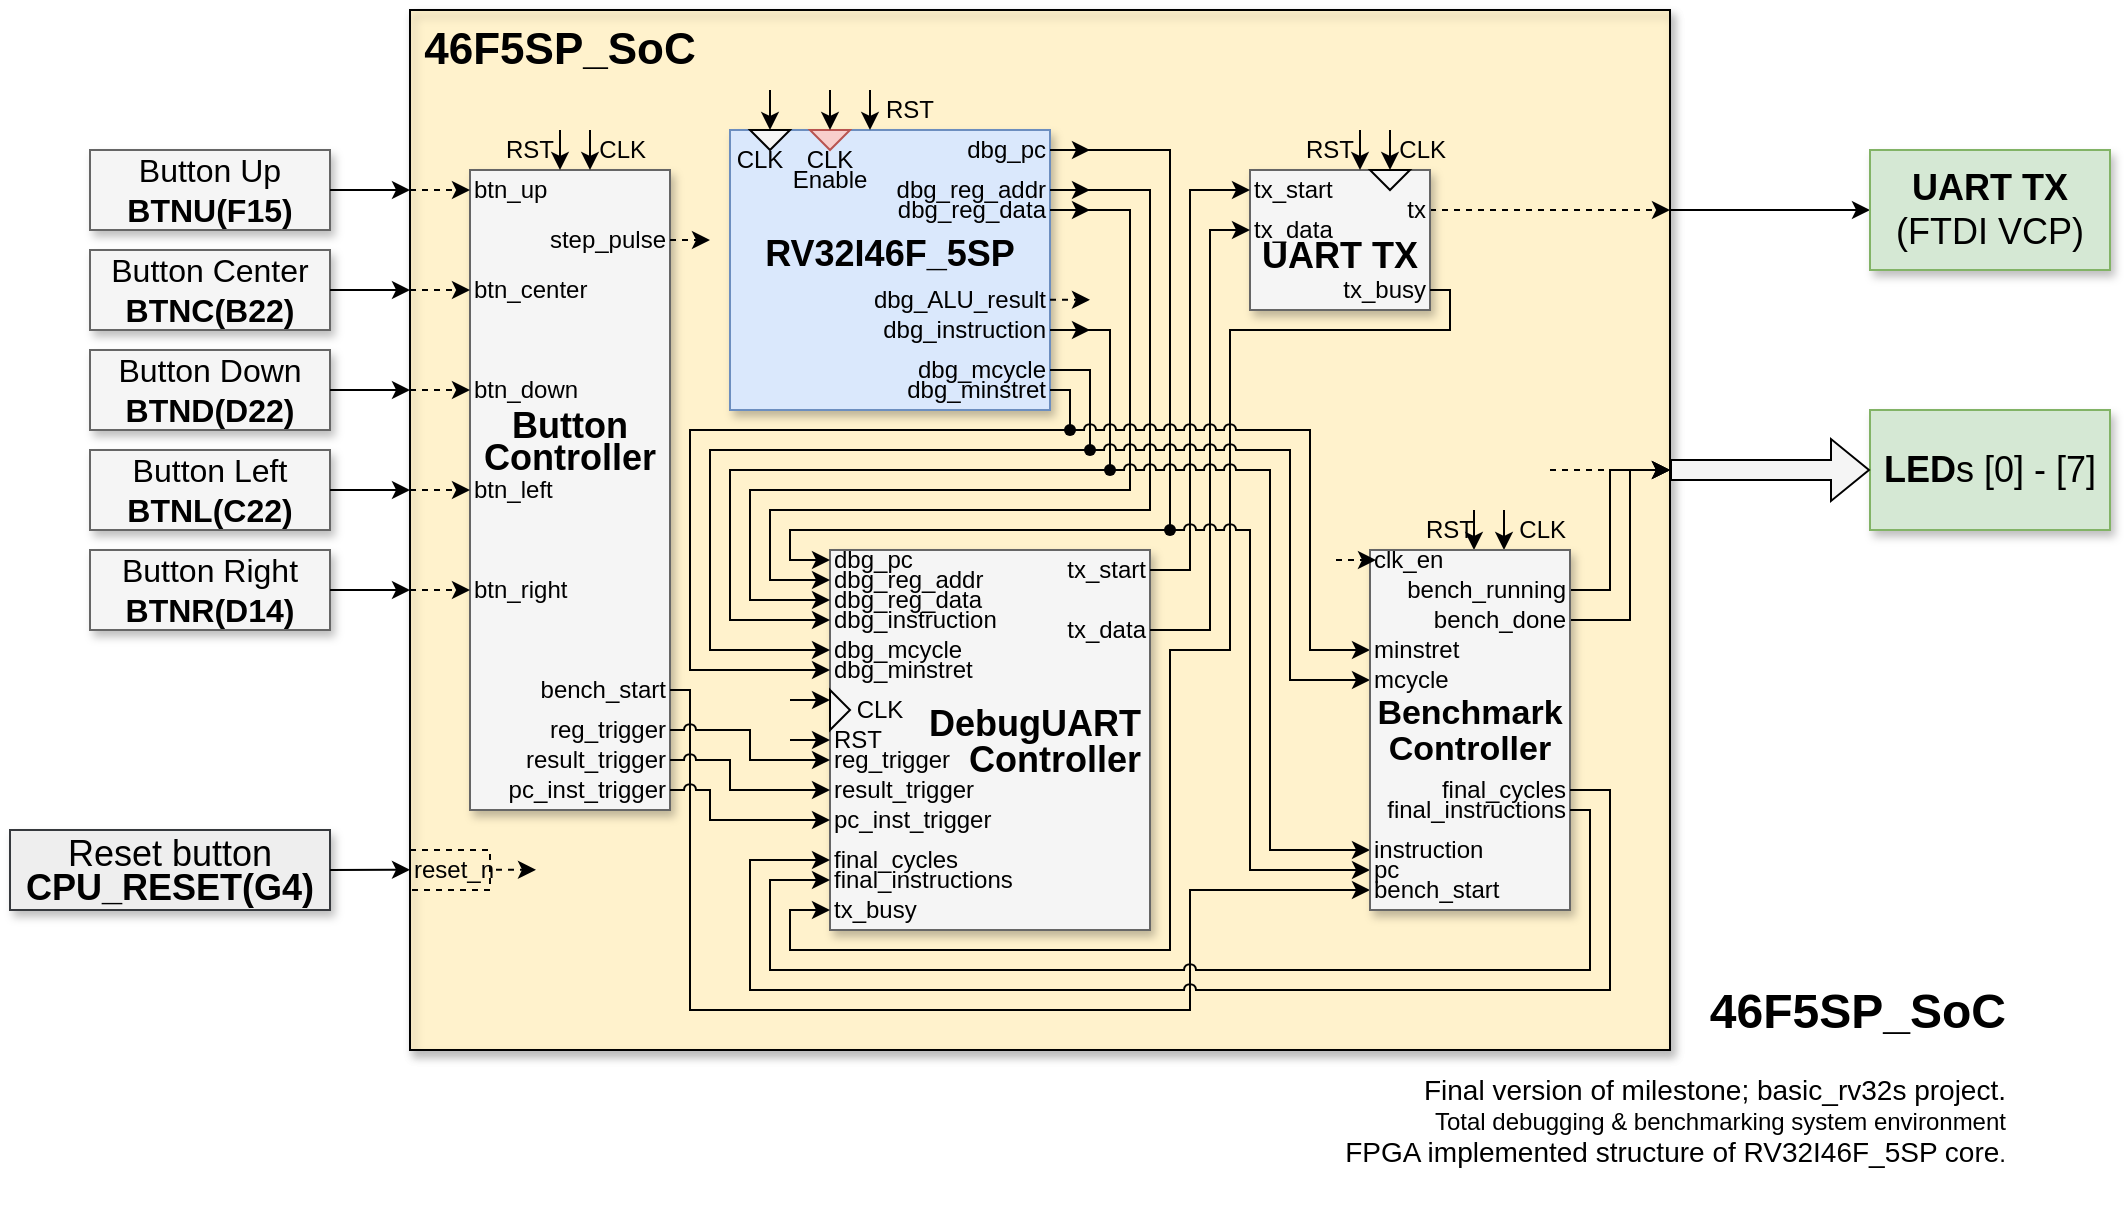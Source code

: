 <mxfile version="26.2.15">
  <diagram name="Page-1" id="90a13364-a465-7bf4-72fc-28e22215d7a0">
    <mxGraphModel dx="1188" dy="708" grid="1" gridSize="10" guides="1" tooltips="1" connect="1" arrows="1" fold="1" page="1" pageScale="1.5" pageWidth="1169" pageHeight="826" background="none" math="0" shadow="0">
      <root>
        <mxCell id="0" style=";html=1;" />
        <mxCell id="1" style=";html=1;" parent="0" />
        <mxCell id="DUjhv8gZkma0vR6sMJoY-136" value="" style="whiteSpace=wrap;html=1;shadow=1;fontSize=18;fillColor=#fff2cc;strokeColor=#d6b656;" parent="1" vertex="1">
          <mxGeometry x="550" y="360" width="630" height="520" as="geometry" />
        </mxCell>
        <mxCell id="3a17f1ce550125da-2" value="" style="whiteSpace=wrap;html=1;shadow=1;fontSize=18;fillColor=none;strokeColor=#000000;" parent="1" vertex="1">
          <mxGeometry x="550" y="360" width="630" height="520" as="geometry" />
        </mxCell>
        <mxCell id="DUjhv8gZkma0vR6sMJoY-85" value="&lt;div style=&quot;line-height: 90%;&quot;&gt;&lt;b&gt;&lt;font&gt;Button&lt;br&gt;&lt;/font&gt;&lt;/b&gt;&lt;div&gt;&lt;b&gt;&lt;font&gt;Controller&lt;/font&gt;&lt;/b&gt;&lt;/div&gt;&lt;div&gt;&lt;b&gt;&lt;font style=&quot;line-height: 80%;&quot;&gt;&lt;br&gt;&lt;/font&gt;&lt;/b&gt;&lt;/div&gt;&lt;div&gt;&lt;b&gt;&lt;font style=&quot;line-height: 80%;&quot;&gt;&lt;br&gt;&lt;/font&gt;&lt;/b&gt;&lt;/div&gt;&lt;div&gt;&lt;b&gt;&lt;font style=&quot;font-size: 16px; line-height: 80%;&quot;&gt;&lt;br&gt;&lt;/font&gt;&lt;/b&gt;&lt;/div&gt;&lt;/div&gt;" style="whiteSpace=wrap;html=1;shadow=1;fontSize=18;fillColor=#f5f5f5;strokeColor=#666666;" parent="1" vertex="1">
          <mxGeometry x="580" y="440" width="100" height="320" as="geometry" />
        </mxCell>
        <mxCell id="DUjhv8gZkma0vR6sMJoY-34" value="CLK" style="text;html=1;align=right;verticalAlign=middle;whiteSpace=wrap;rounded=0;" parent="1" vertex="1">
          <mxGeometry x="630" y="420" width="40" height="20" as="geometry" />
        </mxCell>
        <mxCell id="3a17f1ce550125da-14" style="edgeStyle=elbowEdgeStyle;rounded=0;html=1;startArrow=none;startFill=0;jettySize=auto;orthogonalLoop=1;fontSize=18;elbow=vertical;entryX=0;entryY=0.5;entryDx=0;entryDy=0;" parent="1" target="3a17f1ce550125da-5" edge="1">
          <mxGeometry relative="1" as="geometry">
            <mxPoint x="1180" y="460" as="sourcePoint" />
            <mxPoint x="990" y="470" as="targetPoint" />
            <Array as="points" />
          </mxGeometry>
        </mxCell>
        <mxCell id="3a17f1ce550125da-5" value="&lt;b&gt;UART TX&lt;/b&gt;&lt;div&gt;(FTDI VCP)&lt;/div&gt;" style="whiteSpace=wrap;html=1;shadow=1;fontSize=18;fillColor=#d5e8d4;strokeColor=#82b366;" parent="1" vertex="1">
          <mxGeometry x="1280" y="430" width="120" height="60" as="geometry" />
        </mxCell>
        <mxCell id="3a17f1ce550125da-6" value="&lt;b&gt;LED&lt;/b&gt;s [0] - [7]" style="whiteSpace=wrap;html=1;shadow=1;fontSize=18;fillColor=#d5e8d4;strokeColor=#82b366;" parent="1" vertex="1">
          <mxGeometry x="1280" y="560" width="120" height="60" as="geometry" />
        </mxCell>
        <mxCell id="3a17f1ce550125da-8" value="Button Up&lt;div&gt;&lt;b&gt;BTNU(F15)&lt;/b&gt;&lt;/div&gt;" style="whiteSpace=wrap;html=1;shadow=1;fontSize=16;fillColor=#f5f5f5;strokeColor=#666666;" parent="1" vertex="1">
          <mxGeometry x="390" y="430" width="120" height="40" as="geometry" />
        </mxCell>
        <mxCell id="3a17f1ce550125da-9" value="&lt;div style=&quot;line-height: 90%;&quot;&gt;Reset button&lt;div&gt;&lt;b&gt;CPU_RESET(G4)&lt;/b&gt;&lt;/div&gt;&lt;/div&gt;" style="whiteSpace=wrap;html=1;shadow=1;fontSize=18;fillColor=#eeeeee;strokeColor=#36393d;" parent="1" vertex="1">
          <mxGeometry x="350" y="770" width="160" height="40" as="geometry" />
        </mxCell>
        <mxCell id="DUjhv8gZkma0vR6sMJoY-1" value="Button Center&lt;div&gt;&lt;b&gt;BTNC(B22)&lt;/b&gt;&lt;/div&gt;" style="whiteSpace=wrap;html=1;shadow=1;fontSize=16;fillColor=#f5f5f5;strokeColor=#666666;" parent="1" vertex="1">
          <mxGeometry x="390" y="480" width="120" height="40" as="geometry" />
        </mxCell>
        <mxCell id="DUjhv8gZkma0vR6sMJoY-2" value="Button Down&lt;div&gt;&lt;b&gt;BTND(D22)&lt;/b&gt;&lt;/div&gt;" style="whiteSpace=wrap;html=1;shadow=1;fontSize=16;fillColor=#f5f5f5;strokeColor=#666666;" parent="1" vertex="1">
          <mxGeometry x="390" y="530" width="120" height="40" as="geometry" />
        </mxCell>
        <mxCell id="DUjhv8gZkma0vR6sMJoY-3" value="Button Left&lt;div&gt;&lt;b&gt;BTNL(C22)&lt;/b&gt;&lt;/div&gt;" style="whiteSpace=wrap;html=1;shadow=1;fontSize=16;fillColor=#f5f5f5;strokeColor=#666666;" parent="1" vertex="1">
          <mxGeometry x="390" y="580" width="120" height="40" as="geometry" />
        </mxCell>
        <mxCell id="DUjhv8gZkma0vR6sMJoY-4" value="" style="endArrow=classic;html=1;rounded=0;exitX=1;exitY=0.5;exitDx=0;exitDy=0;" parent="1" source="3a17f1ce550125da-8" edge="1">
          <mxGeometry width="50" height="50" relative="1" as="geometry">
            <mxPoint x="560" y="500" as="sourcePoint" />
            <mxPoint x="550" y="450" as="targetPoint" />
            <Array as="points">
              <mxPoint x="530" y="450" />
            </Array>
          </mxGeometry>
        </mxCell>
        <mxCell id="DUjhv8gZkma0vR6sMJoY-6" value="" style="endArrow=classic;html=1;rounded=0;exitX=1;exitY=0.5;exitDx=0;exitDy=0;entryX=0;entryY=0.25;entryDx=0;entryDy=0;" parent="1" source="DUjhv8gZkma0vR6sMJoY-1" edge="1">
          <mxGeometry width="50" height="50" relative="1" as="geometry">
            <mxPoint x="510" y="510" as="sourcePoint" />
            <mxPoint x="550" y="500" as="targetPoint" />
          </mxGeometry>
        </mxCell>
        <mxCell id="DUjhv8gZkma0vR6sMJoY-7" value="" style="endArrow=classic;html=1;rounded=0;exitX=1;exitY=0.5;exitDx=0;exitDy=0;entryX=0;entryY=0.429;entryDx=0;entryDy=0;entryPerimeter=0;edgeStyle=orthogonalEdgeStyle;" parent="1" source="DUjhv8gZkma0vR6sMJoY-2" edge="1">
          <mxGeometry width="50" height="50" relative="1" as="geometry">
            <mxPoint x="510" y="569.8" as="sourcePoint" />
            <mxPoint x="550" y="550" as="targetPoint" />
          </mxGeometry>
        </mxCell>
        <mxCell id="DUjhv8gZkma0vR6sMJoY-8" value="" style="endArrow=classic;html=1;rounded=0;exitX=1;exitY=0.5;exitDx=0;exitDy=0;entryX=0;entryY=0.607;entryDx=0;entryDy=0;entryPerimeter=0;" parent="1" source="DUjhv8gZkma0vR6sMJoY-3" edge="1">
          <mxGeometry width="50" height="50" relative="1" as="geometry">
            <mxPoint x="510" y="630" as="sourcePoint" />
            <mxPoint x="550" y="600" as="targetPoint" />
          </mxGeometry>
        </mxCell>
        <mxCell id="DUjhv8gZkma0vR6sMJoY-9" value="" style="endArrow=classic;html=1;rounded=0;exitX=1;exitY=0.5;exitDx=0;exitDy=0;entryX=0;entryY=0.946;entryDx=0;entryDy=0;entryPerimeter=0;" parent="1" source="3a17f1ce550125da-9" edge="1">
          <mxGeometry width="50" height="50" relative="1" as="geometry">
            <mxPoint x="510" y="785" as="sourcePoint" />
            <mxPoint x="550" y="789.88" as="targetPoint" />
          </mxGeometry>
        </mxCell>
        <mxCell id="DUjhv8gZkma0vR6sMJoY-10" value="Button Right&lt;div&gt;&lt;b&gt;BTNR(D14)&lt;/b&gt;&lt;/div&gt;" style="whiteSpace=wrap;html=1;shadow=1;fontSize=16;fillColor=#f5f5f5;strokeColor=#666666;" parent="1" vertex="1">
          <mxGeometry x="390" y="630" width="120" height="40" as="geometry" />
        </mxCell>
        <mxCell id="DUjhv8gZkma0vR6sMJoY-11" style="edgeStyle=orthogonalEdgeStyle;rounded=0;orthogonalLoop=1;jettySize=auto;html=1;entryX=0;entryY=0.782;entryDx=0;entryDy=0;entryPerimeter=0;exitX=1;exitY=0.5;exitDx=0;exitDy=0;" parent="1" source="DUjhv8gZkma0vR6sMJoY-10" edge="1">
          <mxGeometry relative="1" as="geometry">
            <mxPoint x="550" y="650" as="targetPoint" />
          </mxGeometry>
        </mxCell>
        <mxCell id="DUjhv8gZkma0vR6sMJoY-12" value="&lt;b&gt;&lt;font style=&quot;font-size: 22px;&quot;&gt;46F5SP_SoC&lt;/font&gt;&lt;/b&gt;" style="text;html=1;align=center;verticalAlign=top;whiteSpace=wrap;rounded=0;labelPosition=center;verticalLabelPosition=middle;fontSize=18;" parent="1" vertex="1">
          <mxGeometry x="550" y="360" width="150" height="40" as="geometry" />
        </mxCell>
        <mxCell id="DUjhv8gZkma0vR6sMJoY-16" value="" style="endArrow=classic;html=1;rounded=0;edgeStyle=orthogonalEdgeStyle;dashed=1;" parent="1" edge="1">
          <mxGeometry width="50" height="50" relative="1" as="geometry">
            <mxPoint x="550" y="450" as="sourcePoint" />
            <mxPoint x="580" y="450" as="targetPoint" />
            <Array as="points">
              <mxPoint x="560" y="450" />
            </Array>
          </mxGeometry>
        </mxCell>
        <mxCell id="DUjhv8gZkma0vR6sMJoY-22" value="" style="endArrow=classic;html=1;rounded=0;edgeStyle=orthogonalEdgeStyle;entryX=0.083;entryY=0.214;entryDx=0;entryDy=0;entryPerimeter=0;dashed=1;" parent="1" edge="1">
          <mxGeometry width="50" height="50" relative="1" as="geometry">
            <mxPoint x="550" y="500" as="sourcePoint" />
            <mxPoint x="580" y="500" as="targetPoint" />
            <Array as="points">
              <mxPoint x="560" y="500" />
            </Array>
          </mxGeometry>
        </mxCell>
        <mxCell id="DUjhv8gZkma0vR6sMJoY-23" value="" style="endArrow=classic;html=1;rounded=0;edgeStyle=orthogonalEdgeStyle;entryX=0.083;entryY=0.214;entryDx=0;entryDy=0;entryPerimeter=0;dashed=1;" parent="1" edge="1">
          <mxGeometry width="50" height="50" relative="1" as="geometry">
            <mxPoint x="550" y="550" as="sourcePoint" />
            <mxPoint x="580" y="550" as="targetPoint" />
            <Array as="points">
              <mxPoint x="560" y="550" />
            </Array>
          </mxGeometry>
        </mxCell>
        <mxCell id="DUjhv8gZkma0vR6sMJoY-24" value="" style="endArrow=classic;html=1;rounded=0;edgeStyle=orthogonalEdgeStyle;entryX=0.083;entryY=0.214;entryDx=0;entryDy=0;entryPerimeter=0;dashed=1;" parent="1" edge="1">
          <mxGeometry width="50" height="50" relative="1" as="geometry">
            <mxPoint x="550" y="600" as="sourcePoint" />
            <mxPoint x="580" y="600" as="targetPoint" />
            <Array as="points">
              <mxPoint x="560" y="600" />
            </Array>
          </mxGeometry>
        </mxCell>
        <mxCell id="DUjhv8gZkma0vR6sMJoY-25" value="" style="endArrow=classic;html=1;rounded=0;edgeStyle=orthogonalEdgeStyle;entryX=0.083;entryY=0.214;entryDx=0;entryDy=0;entryPerimeter=0;dashed=1;" parent="1" edge="1">
          <mxGeometry width="50" height="50" relative="1" as="geometry">
            <mxPoint x="550" y="650" as="sourcePoint" />
            <mxPoint x="580" y="650" as="targetPoint" />
            <Array as="points">
              <mxPoint x="560" y="650" />
            </Array>
          </mxGeometry>
        </mxCell>
        <mxCell id="DUjhv8gZkma0vR6sMJoY-31" value="" style="group" parent="1" vertex="1" connectable="0">
          <mxGeometry x="690" y="420" width="180" height="140" as="geometry" />
        </mxCell>
        <mxCell id="DUjhv8gZkma0vR6sMJoY-13" value="&lt;div style=&quot;line-height: 100%;&quot;&gt;&lt;b&gt;RV32I46F_5SP&lt;/b&gt;&lt;div&gt;&lt;/div&gt;&lt;/div&gt;&lt;div style=&quot;line-height: 100%;&quot;&gt;&lt;b&gt;&lt;br&gt;&lt;/b&gt;&lt;/div&gt;" style="whiteSpace=wrap;html=1;shadow=1;fontSize=18;fillColor=#dae8fc;strokeColor=#6c8ebf;" parent="DUjhv8gZkma0vR6sMJoY-31" vertex="1">
          <mxGeometry x="20" width="160" height="140" as="geometry" />
        </mxCell>
        <mxCell id="DUjhv8gZkma0vR6sMJoY-26" value="" style="triangle;whiteSpace=wrap;html=1;fillColor=#F5F5F5;fontColor=#333333;strokeColor=#000000;rotation=90;" parent="DUjhv8gZkma0vR6sMJoY-31" vertex="1">
          <mxGeometry x="35" y="-5" width="10" height="20" as="geometry" />
        </mxCell>
        <mxCell id="DUjhv8gZkma0vR6sMJoY-27" value="" style="triangle;whiteSpace=wrap;html=1;fillColor=#f8cecc;strokeColor=#b85450;rotation=90;" parent="DUjhv8gZkma0vR6sMJoY-31" vertex="1">
          <mxGeometry x="65" y="-5" width="10" height="20" as="geometry" />
        </mxCell>
        <mxCell id="DUjhv8gZkma0vR6sMJoY-28" value="CLK" style="text;html=1;align=center;verticalAlign=middle;whiteSpace=wrap;rounded=0;" parent="DUjhv8gZkma0vR6sMJoY-31" vertex="1">
          <mxGeometry x="15" y="5" width="40" height="20" as="geometry" />
        </mxCell>
        <mxCell id="DUjhv8gZkma0vR6sMJoY-29" value="&lt;div style=&quot;line-height: 80%;&quot;&gt;CLK&lt;br&gt;Enable&lt;/div&gt;" style="text;html=1;align=center;verticalAlign=middle;whiteSpace=wrap;rounded=0;" parent="DUjhv8gZkma0vR6sMJoY-31" vertex="1">
          <mxGeometry x="50" y="10" width="40" height="20" as="geometry" />
        </mxCell>
        <mxCell id="DUjhv8gZkma0vR6sMJoY-126" style="edgeStyle=orthogonalEdgeStyle;rounded=0;orthogonalLoop=1;jettySize=auto;html=1;" parent="DUjhv8gZkma0vR6sMJoY-31" source="DUjhv8gZkma0vR6sMJoY-36" edge="1">
          <mxGeometry relative="1" as="geometry">
            <mxPoint x="200" y="10" as="targetPoint" />
          </mxGeometry>
        </mxCell>
        <mxCell id="DUjhv8gZkma0vR6sMJoY-36" value="dbg_pc" style="text;html=1;align=right;verticalAlign=middle;whiteSpace=wrap;rounded=0;" parent="DUjhv8gZkma0vR6sMJoY-31" vertex="1">
          <mxGeometry x="120" y="5" width="60" height="10" as="geometry" />
        </mxCell>
        <mxCell id="DUjhv8gZkma0vR6sMJoY-127" style="edgeStyle=orthogonalEdgeStyle;rounded=0;orthogonalLoop=1;jettySize=auto;html=1;" parent="DUjhv8gZkma0vR6sMJoY-31" source="DUjhv8gZkma0vR6sMJoY-38" edge="1">
          <mxGeometry relative="1" as="geometry">
            <mxPoint x="200" y="30" as="targetPoint" />
          </mxGeometry>
        </mxCell>
        <mxCell id="DUjhv8gZkma0vR6sMJoY-38" value="dbg_reg_addr" style="text;html=1;align=right;verticalAlign=middle;whiteSpace=wrap;rounded=0;" parent="DUjhv8gZkma0vR6sMJoY-31" vertex="1">
          <mxGeometry x="90" y="25" width="90" height="10" as="geometry" />
        </mxCell>
        <mxCell id="DUjhv8gZkma0vR6sMJoY-128" style="edgeStyle=orthogonalEdgeStyle;rounded=0;orthogonalLoop=1;jettySize=auto;html=1;" parent="DUjhv8gZkma0vR6sMJoY-31" source="DUjhv8gZkma0vR6sMJoY-39" edge="1">
          <mxGeometry relative="1" as="geometry">
            <mxPoint x="200" y="40" as="targetPoint" />
          </mxGeometry>
        </mxCell>
        <mxCell id="DUjhv8gZkma0vR6sMJoY-39" value="dbg_reg_data" style="text;html=1;align=right;verticalAlign=middle;whiteSpace=wrap;rounded=0;" parent="DUjhv8gZkma0vR6sMJoY-31" vertex="1">
          <mxGeometry x="90" y="35" width="90" height="10" as="geometry" />
        </mxCell>
        <mxCell id="DUjhv8gZkma0vR6sMJoY-41" value="dbg_mcycle" style="text;html=1;align=right;verticalAlign=middle;whiteSpace=wrap;rounded=0;" parent="DUjhv8gZkma0vR6sMJoY-31" vertex="1">
          <mxGeometry x="90" y="115" width="90" height="10" as="geometry" />
        </mxCell>
        <mxCell id="DUjhv8gZkma0vR6sMJoY-42" value="dbg_minstret" style="text;html=1;align=right;verticalAlign=middle;whiteSpace=wrap;rounded=0;" parent="DUjhv8gZkma0vR6sMJoY-31" vertex="1">
          <mxGeometry x="90" y="120" width="90" height="20" as="geometry" />
        </mxCell>
        <mxCell id="DUjhv8gZkma0vR6sMJoY-129" style="edgeStyle=orthogonalEdgeStyle;rounded=0;orthogonalLoop=1;jettySize=auto;html=1;" parent="DUjhv8gZkma0vR6sMJoY-31" source="DUjhv8gZkma0vR6sMJoY-37" edge="1">
          <mxGeometry relative="1" as="geometry">
            <mxPoint x="200" y="100" as="targetPoint" />
          </mxGeometry>
        </mxCell>
        <mxCell id="DUjhv8gZkma0vR6sMJoY-37" value="dbg_instruction" style="text;html=1;align=right;verticalAlign=middle;whiteSpace=wrap;rounded=0;" parent="DUjhv8gZkma0vR6sMJoY-31" vertex="1">
          <mxGeometry x="80" y="95" width="100" height="10" as="geometry" />
        </mxCell>
        <mxCell id="DUjhv8gZkma0vR6sMJoY-40" value="dbg_ALU_result" style="text;html=1;align=right;verticalAlign=middle;whiteSpace=wrap;rounded=0;" parent="DUjhv8gZkma0vR6sMJoY-31" vertex="1">
          <mxGeometry x="80" y="75" width="100" height="20" as="geometry" />
        </mxCell>
        <mxCell id="DUjhv8gZkma0vR6sMJoY-33" value="" style="endArrow=classic;html=1;rounded=0;entryX=0;entryY=0.5;entryDx=0;entryDy=0;" parent="1" edge="1">
          <mxGeometry width="50" height="50" relative="1" as="geometry">
            <mxPoint x="640" y="420" as="sourcePoint" />
            <mxPoint x="640" y="440" as="targetPoint" />
          </mxGeometry>
        </mxCell>
        <mxCell id="DUjhv8gZkma0vR6sMJoY-44" value="" style="triangle;whiteSpace=wrap;html=1;fillColor=#F5F5F5;fontColor=#333333;strokeColor=#000000;rotation=90;" parent="1" vertex="1">
          <mxGeometry x="1050" y="670" width="10" height="20" as="geometry" />
        </mxCell>
        <mxCell id="DUjhv8gZkma0vR6sMJoY-45" value="RST" style="text;html=1;align=center;verticalAlign=middle;whiteSpace=wrap;rounded=0;" parent="1" vertex="1">
          <mxGeometry x="590" y="420" width="40" height="20" as="geometry" />
        </mxCell>
        <mxCell id="DUjhv8gZkma0vR6sMJoY-46" value="" style="endArrow=classic;html=1;rounded=0;entryX=0;entryY=0.5;entryDx=0;entryDy=0;" parent="1" edge="1">
          <mxGeometry width="50" height="50" relative="1" as="geometry">
            <mxPoint x="625" y="420" as="sourcePoint" />
            <mxPoint x="625" y="440" as="targetPoint" />
          </mxGeometry>
        </mxCell>
        <mxCell id="DUjhv8gZkma0vR6sMJoY-52" value="" style="endArrow=classic;html=1;rounded=0;entryX=0;entryY=0.5;entryDx=0;entryDy=0;" parent="1" edge="1">
          <mxGeometry width="50" height="50" relative="1" as="geometry">
            <mxPoint x="730" y="400" as="sourcePoint" />
            <mxPoint x="730" y="420" as="targetPoint" />
          </mxGeometry>
        </mxCell>
        <mxCell id="DUjhv8gZkma0vR6sMJoY-53" value="" style="endArrow=classic;html=1;rounded=0;entryX=0;entryY=0.5;entryDx=0;entryDy=0;" parent="1" edge="1">
          <mxGeometry width="50" height="50" relative="1" as="geometry">
            <mxPoint x="760" y="400" as="sourcePoint" />
            <mxPoint x="760" y="420" as="targetPoint" />
          </mxGeometry>
        </mxCell>
        <mxCell id="DUjhv8gZkma0vR6sMJoY-54" value="RST" style="text;html=1;align=center;verticalAlign=middle;whiteSpace=wrap;rounded=0;" parent="1" vertex="1">
          <mxGeometry x="780" y="400" width="40" height="20" as="geometry" />
        </mxCell>
        <mxCell id="DUjhv8gZkma0vR6sMJoY-55" value="" style="endArrow=classic;html=1;rounded=0;entryX=0;entryY=0.5;entryDx=0;entryDy=0;" parent="1" edge="1">
          <mxGeometry width="50" height="50" relative="1" as="geometry">
            <mxPoint x="780" y="400" as="sourcePoint" />
            <mxPoint x="780" y="420" as="targetPoint" />
          </mxGeometry>
        </mxCell>
        <mxCell id="DUjhv8gZkma0vR6sMJoY-56" value="" style="shape=flexArrow;endArrow=classic;html=1;rounded=0;entryX=0;entryY=0.5;entryDx=0;entryDy=0;fillColor=#f5f5f5;strokeColor=#000000;" parent="1" target="3a17f1ce550125da-6" edge="1">
          <mxGeometry width="50" height="50" relative="1" as="geometry">
            <mxPoint x="1180" y="590" as="sourcePoint" />
            <mxPoint x="1130" y="590" as="targetPoint" />
          </mxGeometry>
        </mxCell>
        <mxCell id="DUjhv8gZkma0vR6sMJoY-57" value="step_pulse" style="text;html=1;align=right;verticalAlign=middle;whiteSpace=wrap;rounded=0;" parent="1" vertex="1">
          <mxGeometry x="620" y="470" width="60" height="10" as="geometry" />
        </mxCell>
        <mxCell id="DUjhv8gZkma0vR6sMJoY-58" value="bench_start" style="text;html=1;align=right;verticalAlign=middle;whiteSpace=wrap;rounded=0;" parent="1" vertex="1">
          <mxGeometry x="620" y="690" width="60" height="20" as="geometry" />
        </mxCell>
        <mxCell id="DUjhv8gZkma0vR6sMJoY-59" value="pc_inst_trigger" style="text;html=1;align=right;verticalAlign=middle;whiteSpace=wrap;rounded=0;" parent="1" vertex="1">
          <mxGeometry x="600" y="740" width="80" height="20" as="geometry" />
        </mxCell>
        <mxCell id="DUjhv8gZkma0vR6sMJoY-60" value="reg_trigger" style="text;html=1;align=right;verticalAlign=middle;whiteSpace=wrap;rounded=0;" parent="1" vertex="1">
          <mxGeometry x="620" y="710" width="60" height="20" as="geometry" />
        </mxCell>
        <mxCell id="DUjhv8gZkma0vR6sMJoY-61" value="result_trigger" style="text;html=1;align=right;verticalAlign=middle;whiteSpace=wrap;rounded=0;" parent="1" vertex="1">
          <mxGeometry x="600" y="725" width="80" height="20" as="geometry" />
        </mxCell>
        <mxCell id="DUjhv8gZkma0vR6sMJoY-66" value="" style="endArrow=classic;html=1;rounded=0;exitX=1;exitY=0.5;exitDx=0;exitDy=0;dashed=1;" parent="1" source="DUjhv8gZkma0vR6sMJoY-64" edge="1">
          <mxGeometry width="50" height="50" relative="1" as="geometry">
            <mxPoint x="980" y="510" as="sourcePoint" />
            <mxPoint x="1180" y="460" as="targetPoint" />
          </mxGeometry>
        </mxCell>
        <mxCell id="DUjhv8gZkma0vR6sMJoY-68" value="btn_center" style="text;html=1;align=left;verticalAlign=middle;whiteSpace=wrap;rounded=0;" parent="1" vertex="1">
          <mxGeometry x="580" y="490" width="60" height="20" as="geometry" />
        </mxCell>
        <mxCell id="DUjhv8gZkma0vR6sMJoY-69" value="btn_up" style="text;html=1;align=left;verticalAlign=middle;whiteSpace=wrap;rounded=0;" parent="1" vertex="1">
          <mxGeometry x="580" y="440" width="60" height="20" as="geometry" />
        </mxCell>
        <mxCell id="DUjhv8gZkma0vR6sMJoY-70" value="btn_down" style="text;html=1;align=left;verticalAlign=middle;whiteSpace=wrap;rounded=0;" parent="1" vertex="1">
          <mxGeometry x="580" y="540" width="60" height="20" as="geometry" />
        </mxCell>
        <mxCell id="DUjhv8gZkma0vR6sMJoY-86" value="btn_left" style="text;html=1;align=left;verticalAlign=middle;whiteSpace=wrap;rounded=0;" parent="1" vertex="1">
          <mxGeometry x="580" y="590" width="60" height="20" as="geometry" />
        </mxCell>
        <mxCell id="DUjhv8gZkma0vR6sMJoY-87" value="btn_right" style="text;html=1;align=left;verticalAlign=middle;whiteSpace=wrap;rounded=0;" parent="1" vertex="1">
          <mxGeometry x="580" y="640" width="60" height="20" as="geometry" />
        </mxCell>
        <mxCell id="DUjhv8gZkma0vR6sMJoY-94" value="" style="group" parent="1" vertex="1" connectable="0">
          <mxGeometry x="970" y="420" width="100" height="90" as="geometry" />
        </mxCell>
        <mxCell id="DUjhv8gZkma0vR6sMJoY-43" value="&lt;div style=&quot;line-height: 80%;&quot;&gt;&lt;div&gt;&lt;b&gt;&lt;br&gt;&lt;/b&gt;&lt;/div&gt;&lt;b&gt;UART TX&lt;/b&gt;&lt;/div&gt;" style="whiteSpace=wrap;html=1;shadow=1;fontSize=18;fillColor=#f5f5f5;strokeColor=#666666;" parent="DUjhv8gZkma0vR6sMJoY-94" vertex="1">
          <mxGeometry y="20" width="90" height="70" as="geometry" />
        </mxCell>
        <mxCell id="DUjhv8gZkma0vR6sMJoY-47" value="CLK" style="text;html=1;align=right;verticalAlign=middle;whiteSpace=wrap;rounded=0;" parent="DUjhv8gZkma0vR6sMJoY-94" vertex="1">
          <mxGeometry x="60" width="40" height="20" as="geometry" />
        </mxCell>
        <mxCell id="DUjhv8gZkma0vR6sMJoY-48" value="" style="endArrow=classic;html=1;rounded=0;entryX=0;entryY=0.5;entryDx=0;entryDy=0;" parent="DUjhv8gZkma0vR6sMJoY-94" edge="1">
          <mxGeometry width="50" height="50" relative="1" as="geometry">
            <mxPoint x="70" as="sourcePoint" />
            <mxPoint x="70" y="20" as="targetPoint" />
          </mxGeometry>
        </mxCell>
        <mxCell id="DUjhv8gZkma0vR6sMJoY-49" value="" style="triangle;whiteSpace=wrap;html=1;fillColor=#F5F5F5;fontColor=#333333;strokeColor=#000000;rotation=90;" parent="DUjhv8gZkma0vR6sMJoY-94" vertex="1">
          <mxGeometry x="65" y="15" width="10" height="20" as="geometry" />
        </mxCell>
        <mxCell id="DUjhv8gZkma0vR6sMJoY-50" value="RST" style="text;html=1;align=center;verticalAlign=middle;whiteSpace=wrap;rounded=0;" parent="DUjhv8gZkma0vR6sMJoY-94" vertex="1">
          <mxGeometry x="20" width="40" height="20" as="geometry" />
        </mxCell>
        <mxCell id="DUjhv8gZkma0vR6sMJoY-51" value="" style="endArrow=classic;html=1;rounded=0;entryX=0;entryY=0.5;entryDx=0;entryDy=0;" parent="DUjhv8gZkma0vR6sMJoY-94" edge="1">
          <mxGeometry width="50" height="50" relative="1" as="geometry">
            <mxPoint x="55" as="sourcePoint" />
            <mxPoint x="55" y="20" as="targetPoint" />
          </mxGeometry>
        </mxCell>
        <mxCell id="DUjhv8gZkma0vR6sMJoY-62" value="tx_start" style="text;html=1;align=left;verticalAlign=middle;whiteSpace=wrap;rounded=0;" parent="DUjhv8gZkma0vR6sMJoY-94" vertex="1">
          <mxGeometry y="20" width="40" height="20" as="geometry" />
        </mxCell>
        <mxCell id="DUjhv8gZkma0vR6sMJoY-63" value="tx_data" style="text;html=1;align=left;verticalAlign=middle;whiteSpace=wrap;rounded=0;" parent="DUjhv8gZkma0vR6sMJoY-94" vertex="1">
          <mxGeometry y="40" width="40" height="20" as="geometry" />
        </mxCell>
        <mxCell id="DUjhv8gZkma0vR6sMJoY-64" value="tx" style="text;html=1;align=right;verticalAlign=middle;whiteSpace=wrap;rounded=0;" parent="DUjhv8gZkma0vR6sMJoY-94" vertex="1">
          <mxGeometry x="50" y="30" width="40" height="20" as="geometry" />
        </mxCell>
        <mxCell id="DUjhv8gZkma0vR6sMJoY-65" value="tx_busy" style="text;html=1;align=right;verticalAlign=middle;whiteSpace=wrap;rounded=0;" parent="DUjhv8gZkma0vR6sMJoY-94" vertex="1">
          <mxGeometry x="50" y="70" width="40" height="20" as="geometry" />
        </mxCell>
        <mxCell id="DUjhv8gZkma0vR6sMJoY-95" value="" style="group" parent="1" vertex="1" connectable="0">
          <mxGeometry x="760" y="630" width="170" height="190" as="geometry" />
        </mxCell>
        <mxCell id="DUjhv8gZkma0vR6sMJoY-88" value="&lt;div style=&quot;line-height: 100%;&quot;&gt;&lt;b style=&quot;text-align: right; background-color: transparent; color: light-dark(rgb(0, 0, 0), rgb(255, 255, 255));&quot;&gt;&amp;nbsp; &amp;nbsp; &amp;nbsp; &amp;nbsp; &amp;nbsp;DebugUART&lt;/b&gt;&lt;/div&gt;&lt;div style=&quot;line-height: 100%;&quot;&gt;&lt;div style=&quot;text-align: right;&quot;&gt;&lt;b&gt;Controller&lt;/b&gt;&lt;/div&gt;&lt;/div&gt;" style="whiteSpace=wrap;html=1;shadow=1;fontSize=18;fillColor=#f5f5f5;strokeColor=#666666;" parent="DUjhv8gZkma0vR6sMJoY-95" vertex="1">
          <mxGeometry width="160" height="190" as="geometry" />
        </mxCell>
        <mxCell id="DUjhv8gZkma0vR6sMJoY-103" value="dbg_pc" style="text;html=1;align=left;verticalAlign=middle;whiteSpace=wrap;rounded=0;" parent="DUjhv8gZkma0vR6sMJoY-95" vertex="1">
          <mxGeometry width="60" height="10" as="geometry" />
        </mxCell>
        <mxCell id="DUjhv8gZkma0vR6sMJoY-104" value="dbg_reg_data" style="text;html=1;align=left;verticalAlign=middle;whiteSpace=wrap;rounded=0;" parent="DUjhv8gZkma0vR6sMJoY-95" vertex="1">
          <mxGeometry y="20" width="90" height="10" as="geometry" />
        </mxCell>
        <mxCell id="DUjhv8gZkma0vR6sMJoY-105" value="dbg_instruction" style="text;html=1;align=left;verticalAlign=middle;whiteSpace=wrap;rounded=0;" parent="DUjhv8gZkma0vR6sMJoY-95" vertex="1">
          <mxGeometry y="30" width="90" height="10" as="geometry" />
        </mxCell>
        <mxCell id="DUjhv8gZkma0vR6sMJoY-108" value="dbg_reg_addr" style="text;html=1;align=left;verticalAlign=middle;whiteSpace=wrap;rounded=0;" parent="DUjhv8gZkma0vR6sMJoY-95" vertex="1">
          <mxGeometry y="10" width="100" height="10" as="geometry" />
        </mxCell>
        <mxCell id="DUjhv8gZkma0vR6sMJoY-106" value="dbg_mcycle" style="text;html=1;align=left;verticalAlign=middle;whiteSpace=wrap;rounded=0;" parent="DUjhv8gZkma0vR6sMJoY-95" vertex="1">
          <mxGeometry y="45" width="90" height="10" as="geometry" />
        </mxCell>
        <mxCell id="DUjhv8gZkma0vR6sMJoY-107" value="dbg_minstret" style="text;html=1;align=left;verticalAlign=middle;whiteSpace=wrap;rounded=0;" parent="DUjhv8gZkma0vR6sMJoY-95" vertex="1">
          <mxGeometry y="50" width="80" height="20" as="geometry" />
        </mxCell>
        <mxCell id="DUjhv8gZkma0vR6sMJoY-109" value="tx_start" style="text;html=1;align=right;verticalAlign=middle;whiteSpace=wrap;rounded=0;" parent="DUjhv8gZkma0vR6sMJoY-95" vertex="1">
          <mxGeometry x="120" width="40" height="20" as="geometry" />
        </mxCell>
        <mxCell id="DUjhv8gZkma0vR6sMJoY-110" value="tx_data" style="text;html=1;align=right;verticalAlign=middle;whiteSpace=wrap;rounded=0;" parent="DUjhv8gZkma0vR6sMJoY-95" vertex="1">
          <mxGeometry x="120" y="30" width="40" height="20" as="geometry" />
        </mxCell>
        <mxCell id="DUjhv8gZkma0vR6sMJoY-98" value="result_trigger" style="text;html=1;align=left;verticalAlign=middle;whiteSpace=wrap;rounded=0;" parent="DUjhv8gZkma0vR6sMJoY-95" vertex="1">
          <mxGeometry y="110" width="60" height="20" as="geometry" />
        </mxCell>
        <mxCell id="DUjhv8gZkma0vR6sMJoY-97" value="reg_trigger" style="text;html=1;align=left;verticalAlign=middle;whiteSpace=wrap;rounded=0;" parent="DUjhv8gZkma0vR6sMJoY-95" vertex="1">
          <mxGeometry y="100" width="60" height="10" as="geometry" />
        </mxCell>
        <mxCell id="DUjhv8gZkma0vR6sMJoY-96" value="pc_inst_trigger" style="text;html=1;align=left;verticalAlign=middle;whiteSpace=wrap;rounded=0;" parent="DUjhv8gZkma0vR6sMJoY-95" vertex="1">
          <mxGeometry y="130" width="80" height="10" as="geometry" />
        </mxCell>
        <mxCell id="DUjhv8gZkma0vR6sMJoY-91" value="" style="triangle;whiteSpace=wrap;html=1;fillColor=#F5F5F5;fontColor=#333333;strokeColor=#000000;rotation=0;" parent="DUjhv8gZkma0vR6sMJoY-95" vertex="1">
          <mxGeometry y="70" width="10" height="20" as="geometry" />
        </mxCell>
        <mxCell id="DUjhv8gZkma0vR6sMJoY-89" value="CLK" style="text;html=1;align=center;verticalAlign=middle;whiteSpace=wrap;rounded=0;" parent="DUjhv8gZkma0vR6sMJoY-95" vertex="1">
          <mxGeometry x="10" y="70" width="30" height="20" as="geometry" />
        </mxCell>
        <mxCell id="DUjhv8gZkma0vR6sMJoY-92" value="RST" style="text;html=1;align=left;verticalAlign=middle;whiteSpace=wrap;rounded=0;" parent="DUjhv8gZkma0vR6sMJoY-95" vertex="1">
          <mxGeometry y="85" width="40" height="20" as="geometry" />
        </mxCell>
        <mxCell id="DUjhv8gZkma0vR6sMJoY-111" value="tx_busy" style="text;html=1;align=left;verticalAlign=middle;whiteSpace=wrap;rounded=0;" parent="DUjhv8gZkma0vR6sMJoY-95" vertex="1">
          <mxGeometry y="170" width="40" height="20" as="geometry" />
        </mxCell>
        <mxCell id="DUjhv8gZkma0vR6sMJoY-173" value="final_cycles" style="text;html=1;align=left;verticalAlign=middle;whiteSpace=wrap;rounded=0;" parent="DUjhv8gZkma0vR6sMJoY-95" vertex="1">
          <mxGeometry y="150" width="80" height="10" as="geometry" />
        </mxCell>
        <mxCell id="DUjhv8gZkma0vR6sMJoY-174" value="final_instructions" style="text;html=1;align=left;verticalAlign=middle;whiteSpace=wrap;rounded=0;" parent="DUjhv8gZkma0vR6sMJoY-95" vertex="1">
          <mxGeometry y="160" width="80" height="10" as="geometry" />
        </mxCell>
        <mxCell id="DUjhv8gZkma0vR6sMJoY-115" style="edgeStyle=orthogonalEdgeStyle;rounded=0;orthogonalLoop=1;jettySize=auto;html=1;entryX=0;entryY=0.5;entryDx=0;entryDy=0;exitX=1;exitY=0.5;exitDx=0;exitDy=0;" parent="1" source="DUjhv8gZkma0vR6sMJoY-42" target="DUjhv8gZkma0vR6sMJoY-107" edge="1">
          <mxGeometry relative="1" as="geometry">
            <Array as="points">
              <mxPoint x="880" y="550" />
              <mxPoint x="880" y="570" />
              <mxPoint x="690" y="570" />
              <mxPoint x="690" y="690" />
            </Array>
          </mxGeometry>
        </mxCell>
        <mxCell id="DUjhv8gZkma0vR6sMJoY-116" style="edgeStyle=orthogonalEdgeStyle;rounded=0;orthogonalLoop=1;jettySize=auto;html=1;entryX=0;entryY=0.5;entryDx=0;entryDy=0;exitX=1;exitY=0.5;exitDx=0;exitDy=0;" parent="1" source="DUjhv8gZkma0vR6sMJoY-41" target="DUjhv8gZkma0vR6sMJoY-106" edge="1">
          <mxGeometry relative="1" as="geometry">
            <Array as="points">
              <mxPoint x="890" y="540" />
              <mxPoint x="890" y="580" />
              <mxPoint x="700" y="580" />
              <mxPoint x="700" y="680" />
              <mxPoint x="760" y="680" />
            </Array>
          </mxGeometry>
        </mxCell>
        <mxCell id="DUjhv8gZkma0vR6sMJoY-117" style="edgeStyle=orthogonalEdgeStyle;rounded=0;orthogonalLoop=1;jettySize=auto;html=1;entryX=0;entryY=0.5;entryDx=0;entryDy=0;exitX=1;exitY=0.5;exitDx=0;exitDy=0;" parent="1" source="DUjhv8gZkma0vR6sMJoY-37" target="DUjhv8gZkma0vR6sMJoY-105" edge="1">
          <mxGeometry relative="1" as="geometry">
            <Array as="points">
              <mxPoint x="900" y="520" />
              <mxPoint x="900" y="590" />
              <mxPoint x="710" y="590" />
              <mxPoint x="710" y="665" />
            </Array>
          </mxGeometry>
        </mxCell>
        <mxCell id="DUjhv8gZkma0vR6sMJoY-118" style="edgeStyle=orthogonalEdgeStyle;rounded=0;orthogonalLoop=1;jettySize=auto;html=1;entryX=0;entryY=0.5;entryDx=0;entryDy=0;exitX=1;exitY=0.5;exitDx=0;exitDy=0;" parent="1" source="DUjhv8gZkma0vR6sMJoY-39" target="DUjhv8gZkma0vR6sMJoY-104" edge="1">
          <mxGeometry relative="1" as="geometry">
            <Array as="points">
              <mxPoint x="910" y="460" />
              <mxPoint x="910" y="600" />
              <mxPoint x="720" y="600" />
              <mxPoint x="720" y="655" />
            </Array>
          </mxGeometry>
        </mxCell>
        <mxCell id="DUjhv8gZkma0vR6sMJoY-119" value="" style="endArrow=classic;html=1;rounded=0;" parent="1" edge="1">
          <mxGeometry width="50" height="50" relative="1" as="geometry">
            <mxPoint x="740" y="705" as="sourcePoint" />
            <mxPoint x="760" y="705" as="targetPoint" />
          </mxGeometry>
        </mxCell>
        <mxCell id="DUjhv8gZkma0vR6sMJoY-120" value="" style="endArrow=classic;html=1;rounded=0;" parent="1" edge="1">
          <mxGeometry width="50" height="50" relative="1" as="geometry">
            <mxPoint x="740" y="725" as="sourcePoint" />
            <mxPoint x="760" y="725" as="targetPoint" />
          </mxGeometry>
        </mxCell>
        <mxCell id="DUjhv8gZkma0vR6sMJoY-121" style="edgeStyle=orthogonalEdgeStyle;rounded=0;orthogonalLoop=1;jettySize=auto;html=1;entryX=0;entryY=0.5;entryDx=0;entryDy=0;exitX=1;exitY=0.5;exitDx=0;exitDy=0;" parent="1" source="DUjhv8gZkma0vR6sMJoY-38" target="DUjhv8gZkma0vR6sMJoY-108" edge="1">
          <mxGeometry relative="1" as="geometry">
            <Array as="points">
              <mxPoint x="920" y="450" />
              <mxPoint x="920" y="610" />
              <mxPoint x="730" y="610" />
              <mxPoint x="730" y="645" />
            </Array>
          </mxGeometry>
        </mxCell>
        <mxCell id="DUjhv8gZkma0vR6sMJoY-122" style="edgeStyle=orthogonalEdgeStyle;rounded=0;orthogonalLoop=1;jettySize=auto;html=1;entryX=0;entryY=0.5;entryDx=0;entryDy=0;exitX=1;exitY=0.5;exitDx=0;exitDy=0;" parent="1" source="DUjhv8gZkma0vR6sMJoY-36" target="DUjhv8gZkma0vR6sMJoY-103" edge="1">
          <mxGeometry relative="1" as="geometry">
            <Array as="points">
              <mxPoint x="930" y="430" />
              <mxPoint x="930" y="620" />
              <mxPoint x="740" y="620" />
              <mxPoint x="740" y="635" />
            </Array>
          </mxGeometry>
        </mxCell>
        <mxCell id="DUjhv8gZkma0vR6sMJoY-123" style="edgeStyle=orthogonalEdgeStyle;rounded=0;orthogonalLoop=1;jettySize=auto;html=1;entryX=0;entryY=0.5;entryDx=0;entryDy=0;" parent="1" source="DUjhv8gZkma0vR6sMJoY-109" target="DUjhv8gZkma0vR6sMJoY-62" edge="1">
          <mxGeometry relative="1" as="geometry">
            <Array as="points">
              <mxPoint x="940" y="640" />
              <mxPoint x="940" y="450" />
            </Array>
          </mxGeometry>
        </mxCell>
        <mxCell id="DUjhv8gZkma0vR6sMJoY-124" style="edgeStyle=orthogonalEdgeStyle;rounded=0;orthogonalLoop=1;jettySize=auto;html=1;entryX=0;entryY=0.5;entryDx=0;entryDy=0;" parent="1" source="DUjhv8gZkma0vR6sMJoY-110" target="DUjhv8gZkma0vR6sMJoY-63" edge="1">
          <mxGeometry relative="1" as="geometry">
            <Array as="points">
              <mxPoint x="950" y="670" />
              <mxPoint x="950" y="470" />
            </Array>
          </mxGeometry>
        </mxCell>
        <mxCell id="DUjhv8gZkma0vR6sMJoY-125" style="edgeStyle=orthogonalEdgeStyle;rounded=0;orthogonalLoop=1;jettySize=auto;html=1;entryX=0;entryY=0.5;entryDx=0;entryDy=0;exitX=1;exitY=0.5;exitDx=0;exitDy=0;" parent="1" source="DUjhv8gZkma0vR6sMJoY-65" target="DUjhv8gZkma0vR6sMJoY-111" edge="1">
          <mxGeometry relative="1" as="geometry">
            <Array as="points">
              <mxPoint x="1070" y="500" />
              <mxPoint x="1070" y="520" />
              <mxPoint x="960" y="520" />
              <mxPoint x="960" y="680" />
              <mxPoint x="930" y="680" />
              <mxPoint x="930" y="830" />
              <mxPoint x="740" y="830" />
              <mxPoint x="740" y="810" />
            </Array>
          </mxGeometry>
        </mxCell>
        <mxCell id="DUjhv8gZkma0vR6sMJoY-131" value="" style="endArrow=classic;html=1;rounded=0;dashed=1;" parent="1" edge="1">
          <mxGeometry width="50" height="50" relative="1" as="geometry">
            <mxPoint x="680" y="475" as="sourcePoint" />
            <mxPoint x="700" y="475" as="targetPoint" />
          </mxGeometry>
        </mxCell>
        <mxCell id="DUjhv8gZkma0vR6sMJoY-132" value="reset_n" style="text;html=1;align=left;verticalAlign=middle;whiteSpace=wrap;rounded=0;strokeColor=default;dashed=1;" parent="1" vertex="1">
          <mxGeometry x="550" y="780" width="40" height="20" as="geometry" />
        </mxCell>
        <mxCell id="DUjhv8gZkma0vR6sMJoY-134" value="" style="endArrow=classic;html=1;rounded=0;dashed=1;" parent="1" edge="1">
          <mxGeometry width="50" height="50" relative="1" as="geometry">
            <mxPoint x="593" y="789.88" as="sourcePoint" />
            <mxPoint x="613" y="789.88" as="targetPoint" />
          </mxGeometry>
        </mxCell>
        <mxCell id="DUjhv8gZkma0vR6sMJoY-138" value="" style="endArrow=classic;html=1;rounded=0;dashed=1;" parent="1" edge="1">
          <mxGeometry width="50" height="50" relative="1" as="geometry">
            <mxPoint x="870" y="504.88" as="sourcePoint" />
            <mxPoint x="890" y="504.88" as="targetPoint" />
          </mxGeometry>
        </mxCell>
        <mxCell id="DUjhv8gZkma0vR6sMJoY-148" style="edgeStyle=orthogonalEdgeStyle;rounded=0;orthogonalLoop=1;jettySize=auto;html=1;entryX=0;entryY=0.5;entryDx=0;entryDy=0;jumpStyle=arc;" parent="1" source="DUjhv8gZkma0vR6sMJoY-147" target="DUjhv8gZkma0vR6sMJoY-146" edge="1">
          <mxGeometry relative="1" as="geometry">
            <Array as="points">
              <mxPoint x="970" y="620" />
              <mxPoint x="970" y="790" />
            </Array>
          </mxGeometry>
        </mxCell>
        <mxCell id="DUjhv8gZkma0vR6sMJoY-147" value="" style="shape=waypoint;sketch=0;size=6;pointerEvents=1;points=[];fillColor=none;resizable=0;rotatable=0;perimeter=centerPerimeter;snapToPoint=1;" parent="1" vertex="1">
          <mxGeometry x="920" y="610" width="20" height="20" as="geometry" />
        </mxCell>
        <mxCell id="DUjhv8gZkma0vR6sMJoY-149" style="edgeStyle=orthogonalEdgeStyle;rounded=0;orthogonalLoop=1;jettySize=auto;html=1;entryX=0;entryY=0.5;entryDx=0;entryDy=0;exitX=1;exitY=0.5;exitDx=0;exitDy=0;" parent="1" source="DUjhv8gZkma0vR6sMJoY-58" target="DUjhv8gZkma0vR6sMJoY-145" edge="1">
          <mxGeometry relative="1" as="geometry">
            <Array as="points">
              <mxPoint x="690" y="700" />
              <mxPoint x="690" y="860" />
              <mxPoint x="940" y="860" />
              <mxPoint x="940" y="800" />
            </Array>
          </mxGeometry>
        </mxCell>
        <mxCell id="DUjhv8gZkma0vR6sMJoY-100" style="edgeStyle=orthogonalEdgeStyle;rounded=0;orthogonalLoop=1;jettySize=auto;html=1;entryX=0;entryY=0.5;entryDx=0;entryDy=0;exitX=1;exitY=0.5;exitDx=0;exitDy=0;jumpStyle=arc;" parent="1" source="DUjhv8gZkma0vR6sMJoY-59" target="DUjhv8gZkma0vR6sMJoY-96" edge="1">
          <mxGeometry relative="1" as="geometry">
            <Array as="points">
              <mxPoint x="680" y="750" />
              <mxPoint x="700" y="750" />
              <mxPoint x="700" y="765" />
            </Array>
          </mxGeometry>
        </mxCell>
        <mxCell id="DUjhv8gZkma0vR6sMJoY-101" style="edgeStyle=orthogonalEdgeStyle;rounded=0;orthogonalLoop=1;jettySize=auto;html=1;entryX=0;entryY=0.5;entryDx=0;entryDy=0;exitX=1;exitY=0.5;exitDx=0;exitDy=0;jumpStyle=arc;" parent="1" source="DUjhv8gZkma0vR6sMJoY-60" target="DUjhv8gZkma0vR6sMJoY-97" edge="1">
          <mxGeometry relative="1" as="geometry">
            <Array as="points">
              <mxPoint x="720" y="720" />
              <mxPoint x="720" y="735" />
            </Array>
          </mxGeometry>
        </mxCell>
        <mxCell id="DUjhv8gZkma0vR6sMJoY-102" style="edgeStyle=orthogonalEdgeStyle;rounded=0;orthogonalLoop=1;jettySize=auto;html=1;entryX=0;entryY=0.5;entryDx=0;entryDy=0;exitX=1;exitY=0.5;exitDx=0;exitDy=0;jumpStyle=arc;" parent="1" source="DUjhv8gZkma0vR6sMJoY-61" target="DUjhv8gZkma0vR6sMJoY-98" edge="1">
          <mxGeometry relative="1" as="geometry">
            <Array as="points">
              <mxPoint x="710" y="735" />
              <mxPoint x="710" y="750" />
            </Array>
          </mxGeometry>
        </mxCell>
        <mxCell id="DUjhv8gZkma0vR6sMJoY-153" style="edgeStyle=orthogonalEdgeStyle;rounded=0;orthogonalLoop=1;jettySize=auto;html=1;entryX=0;entryY=0.5;entryDx=0;entryDy=0;jumpStyle=arc;" parent="1" source="DUjhv8gZkma0vR6sMJoY-152" target="DUjhv8gZkma0vR6sMJoY-151" edge="1">
          <mxGeometry relative="1" as="geometry">
            <Array as="points">
              <mxPoint x="1000" y="570" />
              <mxPoint x="1000" y="680" />
            </Array>
          </mxGeometry>
        </mxCell>
        <mxCell id="DUjhv8gZkma0vR6sMJoY-152" value="" style="shape=waypoint;sketch=0;size=6;pointerEvents=1;points=[];fillColor=none;resizable=0;rotatable=0;perimeter=centerPerimeter;snapToPoint=1;" parent="1" vertex="1">
          <mxGeometry x="870" y="560" width="20" height="20" as="geometry" />
        </mxCell>
        <mxCell id="DUjhv8gZkma0vR6sMJoY-156" style="edgeStyle=orthogonalEdgeStyle;rounded=0;orthogonalLoop=1;jettySize=auto;html=1;entryX=0;entryY=0.5;entryDx=0;entryDy=0;jumpStyle=arc;" parent="1" source="DUjhv8gZkma0vR6sMJoY-155" target="DUjhv8gZkma0vR6sMJoY-150" edge="1">
          <mxGeometry relative="1" as="geometry">
            <Array as="points">
              <mxPoint x="990" y="580" />
              <mxPoint x="990" y="695" />
            </Array>
          </mxGeometry>
        </mxCell>
        <mxCell id="DUjhv8gZkma0vR6sMJoY-155" value="" style="shape=waypoint;sketch=0;size=6;pointerEvents=1;points=[];fillColor=none;resizable=0;rotatable=0;perimeter=centerPerimeter;snapToPoint=1;" parent="1" vertex="1">
          <mxGeometry x="880" y="570" width="20" height="20" as="geometry" />
        </mxCell>
        <mxCell id="DUjhv8gZkma0vR6sMJoY-159" style="edgeStyle=orthogonalEdgeStyle;rounded=0;orthogonalLoop=1;jettySize=auto;html=1;entryX=0;entryY=0.5;entryDx=0;entryDy=0;jumpStyle=arc;" parent="1" source="DUjhv8gZkma0vR6sMJoY-158" target="DUjhv8gZkma0vR6sMJoY-157" edge="1">
          <mxGeometry relative="1" as="geometry">
            <Array as="points">
              <mxPoint x="980" y="590" />
              <mxPoint x="980" y="780" />
            </Array>
          </mxGeometry>
        </mxCell>
        <mxCell id="DUjhv8gZkma0vR6sMJoY-158" value="" style="shape=waypoint;sketch=0;size=6;pointerEvents=1;points=[];fillColor=none;resizable=0;rotatable=0;perimeter=centerPerimeter;snapToPoint=1;" parent="1" vertex="1">
          <mxGeometry x="890" y="580" width="20" height="20" as="geometry" />
        </mxCell>
        <mxCell id="DUjhv8gZkma0vR6sMJoY-165" style="edgeStyle=orthogonalEdgeStyle;rounded=0;orthogonalLoop=1;jettySize=auto;html=1;" parent="1" source="DUjhv8gZkma0vR6sMJoY-161" edge="1">
          <mxGeometry relative="1" as="geometry">
            <mxPoint x="1180" y="590" as="targetPoint" />
            <Array as="points">
              <mxPoint x="1150" y="650" />
              <mxPoint x="1150" y="590" />
            </Array>
          </mxGeometry>
        </mxCell>
        <mxCell id="DUjhv8gZkma0vR6sMJoY-166" style="edgeStyle=orthogonalEdgeStyle;rounded=0;orthogonalLoop=1;jettySize=auto;html=1;exitX=1;exitY=0.5;exitDx=0;exitDy=0;" parent="1" source="DUjhv8gZkma0vR6sMJoY-162" edge="1">
          <mxGeometry relative="1" as="geometry">
            <mxPoint x="1180" y="590" as="targetPoint" />
            <Array as="points">
              <mxPoint x="1160" y="665" />
              <mxPoint x="1160" y="590" />
            </Array>
          </mxGeometry>
        </mxCell>
        <mxCell id="DUjhv8gZkma0vR6sMJoY-171" value="" style="group" parent="1" vertex="1" connectable="0">
          <mxGeometry x="1030" y="610" width="100" height="200" as="geometry" />
        </mxCell>
        <mxCell id="DUjhv8gZkma0vR6sMJoY-140" value="CLK" style="text;html=1;align=right;verticalAlign=middle;whiteSpace=wrap;rounded=0;" parent="DUjhv8gZkma0vR6sMJoY-171" vertex="1">
          <mxGeometry x="60" width="40" height="20" as="geometry" />
        </mxCell>
        <mxCell id="DUjhv8gZkma0vR6sMJoY-141" value="" style="endArrow=classic;html=1;rounded=0;entryX=0;entryY=0.5;entryDx=0;entryDy=0;" parent="DUjhv8gZkma0vR6sMJoY-171" edge="1">
          <mxGeometry width="50" height="50" relative="1" as="geometry">
            <mxPoint x="67" as="sourcePoint" />
            <mxPoint x="67" y="20" as="targetPoint" />
          </mxGeometry>
        </mxCell>
        <mxCell id="DUjhv8gZkma0vR6sMJoY-142" value="" style="triangle;whiteSpace=wrap;html=1;fillColor=#F5F5F5;fontColor=#333333;strokeColor=#000000;rotation=90;" parent="DUjhv8gZkma0vR6sMJoY-171" vertex="1">
          <mxGeometry x="60" y="20" width="10" height="20" as="geometry" />
        </mxCell>
        <mxCell id="DUjhv8gZkma0vR6sMJoY-143" value="RST" style="text;html=1;align=center;verticalAlign=middle;whiteSpace=wrap;rounded=0;" parent="DUjhv8gZkma0vR6sMJoY-171" vertex="1">
          <mxGeometry x="20" width="40" height="20" as="geometry" />
        </mxCell>
        <mxCell id="DUjhv8gZkma0vR6sMJoY-144" value="" style="endArrow=classic;html=1;rounded=0;entryX=0;entryY=0.5;entryDx=0;entryDy=0;" parent="DUjhv8gZkma0vR6sMJoY-171" edge="1">
          <mxGeometry width="50" height="50" relative="1" as="geometry">
            <mxPoint x="52" as="sourcePoint" />
            <mxPoint x="52" y="20" as="targetPoint" />
          </mxGeometry>
        </mxCell>
        <mxCell id="DUjhv8gZkma0vR6sMJoY-139" value="&lt;div style=&quot;line-height: 90%;&quot;&gt;&lt;div&gt;&lt;b&gt;&lt;font style=&quot;font-size: 17px;&quot;&gt;Benchmark&lt;/font&gt;&lt;/b&gt;&lt;/div&gt;&lt;div&gt;&lt;b&gt;&lt;font style=&quot;font-size: 17px;&quot;&gt;Controller&lt;/font&gt;&lt;/b&gt;&lt;/div&gt;&lt;/div&gt;" style="whiteSpace=wrap;html=1;shadow=1;fontSize=18;fillColor=#f5f5f5;strokeColor=#666666;" parent="DUjhv8gZkma0vR6sMJoY-171" vertex="1">
          <mxGeometry y="20" width="100" height="180" as="geometry" />
        </mxCell>
        <mxCell id="DUjhv8gZkma0vR6sMJoY-145" value="bench_start" style="text;html=1;align=left;verticalAlign=middle;whiteSpace=wrap;rounded=0;" parent="DUjhv8gZkma0vR6sMJoY-171" vertex="1">
          <mxGeometry y="180" width="60" height="20" as="geometry" />
        </mxCell>
        <mxCell id="DUjhv8gZkma0vR6sMJoY-146" value="pc" style="text;html=1;align=left;verticalAlign=middle;whiteSpace=wrap;rounded=0;" parent="DUjhv8gZkma0vR6sMJoY-171" vertex="1">
          <mxGeometry y="170" width="60" height="20" as="geometry" />
        </mxCell>
        <mxCell id="DUjhv8gZkma0vR6sMJoY-150" value="mcycle" style="text;html=1;align=left;verticalAlign=middle;whiteSpace=wrap;rounded=0;" parent="DUjhv8gZkma0vR6sMJoY-171" vertex="1">
          <mxGeometry y="75" width="90" height="20" as="geometry" />
        </mxCell>
        <mxCell id="DUjhv8gZkma0vR6sMJoY-151" value="minstret" style="text;html=1;align=left;verticalAlign=middle;whiteSpace=wrap;rounded=0;" parent="DUjhv8gZkma0vR6sMJoY-171" vertex="1">
          <mxGeometry y="60" width="80" height="20" as="geometry" />
        </mxCell>
        <mxCell id="DUjhv8gZkma0vR6sMJoY-157" value="instruction" style="text;html=1;align=left;verticalAlign=middle;whiteSpace=wrap;rounded=0;" parent="DUjhv8gZkma0vR6sMJoY-171" vertex="1">
          <mxGeometry y="160" width="90" height="20" as="geometry" />
        </mxCell>
        <mxCell id="DUjhv8gZkma0vR6sMJoY-161" value="bench_running" style="text;html=1;align=right;verticalAlign=middle;whiteSpace=wrap;rounded=0;" parent="DUjhv8gZkma0vR6sMJoY-171" vertex="1">
          <mxGeometry x="20" y="30" width="80" height="20" as="geometry" />
        </mxCell>
        <mxCell id="DUjhv8gZkma0vR6sMJoY-162" value="bench_done" style="text;html=1;align=right;verticalAlign=middle;whiteSpace=wrap;rounded=0;" parent="DUjhv8gZkma0vR6sMJoY-171" vertex="1">
          <mxGeometry x="20" y="45" width="80" height="20" as="geometry" />
        </mxCell>
        <mxCell id="DUjhv8gZkma0vR6sMJoY-163" value="final_cycles" style="text;html=1;align=right;verticalAlign=middle;whiteSpace=wrap;rounded=0;" parent="DUjhv8gZkma0vR6sMJoY-171" vertex="1">
          <mxGeometry x="20" y="130" width="80" height="20" as="geometry" />
        </mxCell>
        <mxCell id="DUjhv8gZkma0vR6sMJoY-164" value="final_instructions" style="text;html=1;align=right;verticalAlign=middle;whiteSpace=wrap;rounded=0;" parent="DUjhv8gZkma0vR6sMJoY-171" vertex="1">
          <mxGeometry x="20" y="140" width="80" height="20" as="geometry" />
        </mxCell>
        <mxCell id="DUjhv8gZkma0vR6sMJoY-167" value="clk_en" style="text;html=1;align=left;verticalAlign=middle;whiteSpace=wrap;rounded=0;" parent="DUjhv8gZkma0vR6sMJoY-171" vertex="1">
          <mxGeometry y="20" width="90" height="10" as="geometry" />
        </mxCell>
        <mxCell id="DUjhv8gZkma0vR6sMJoY-172" value="" style="endArrow=classic;html=1;rounded=0;dashed=1;" parent="1" edge="1">
          <mxGeometry width="50" height="50" relative="1" as="geometry">
            <mxPoint x="1013" y="635" as="sourcePoint" />
            <mxPoint x="1033" y="635" as="targetPoint" />
          </mxGeometry>
        </mxCell>
        <mxCell id="DUjhv8gZkma0vR6sMJoY-175" style="edgeStyle=orthogonalEdgeStyle;rounded=0;orthogonalLoop=1;jettySize=auto;html=1;entryX=0;entryY=0.5;entryDx=0;entryDy=0;exitX=1;exitY=0.5;exitDx=0;exitDy=0;jumpStyle=arc;" parent="1" source="DUjhv8gZkma0vR6sMJoY-163" target="DUjhv8gZkma0vR6sMJoY-173" edge="1">
          <mxGeometry relative="1" as="geometry">
            <Array as="points">
              <mxPoint x="1150" y="750" />
              <mxPoint x="1150" y="850" />
              <mxPoint x="720" y="850" />
              <mxPoint x="720" y="785" />
            </Array>
          </mxGeometry>
        </mxCell>
        <mxCell id="DUjhv8gZkma0vR6sMJoY-176" style="edgeStyle=orthogonalEdgeStyle;rounded=0;orthogonalLoop=1;jettySize=auto;html=1;entryX=0;entryY=0.5;entryDx=0;entryDy=0;exitX=1;exitY=0.5;exitDx=0;exitDy=0;jumpStyle=arc;" parent="1" source="DUjhv8gZkma0vR6sMJoY-164" target="DUjhv8gZkma0vR6sMJoY-174" edge="1">
          <mxGeometry relative="1" as="geometry">
            <Array as="points">
              <mxPoint x="1140" y="760" />
              <mxPoint x="1140" y="840" />
              <mxPoint x="730" y="840" />
              <mxPoint x="730" y="795" />
            </Array>
          </mxGeometry>
        </mxCell>
        <mxCell id="DUjhv8gZkma0vR6sMJoY-182" value="&lt;h1 style=&quot;margin-top: 0px;&quot;&gt;46F5SP_SoC&lt;/h1&gt;&lt;span style=&quot;font-size: 11px;&quot;&gt;&lt;font style=&quot;font-size: 14px;&quot;&gt;Final version of milestone; basic_rv32s project.&lt;/font&gt;&lt;/span&gt;&lt;div style=&quot;&quot;&gt;&lt;span style=&quot;font-size: 12px; background-color: transparent; color: light-dark(rgb(0, 0, 0), rgb(255, 255, 255));&quot;&gt;Total debugging &amp;amp; benchmarking system environment&lt;/span&gt;&lt;/div&gt;&lt;div style=&quot;&quot;&gt;&lt;span style=&quot;color: light-dark(rgb(0, 0, 0), rgb(255, 255, 255)); background-color: transparent; font-size: 14px;&quot;&gt;FPGA implemented structure of RV32I46F_5SP core&lt;/span&gt;&lt;span style=&quot;color: light-dark(rgb(0, 0, 0), rgb(255, 255, 255)); background-color: transparent;&quot;&gt;.&lt;/span&gt;&lt;span style=&quot;font-size: 12px; background-color: transparent; color: light-dark(rgb(0, 0, 0), rgb(255, 255, 255));&quot;&gt;&lt;/span&gt;&lt;/div&gt;" style="text;html=1;whiteSpace=wrap;overflow=hidden;rounded=0;align=right;" parent="1" vertex="1">
          <mxGeometry x="950" y="840" width="400" height="120" as="geometry" />
        </mxCell>
        <mxCell id="K3ExDEbEgKVO8sS9yFQF-1" value="" style="endArrow=classic;html=1;rounded=0;dashed=1;" edge="1" parent="1">
          <mxGeometry width="50" height="50" relative="1" as="geometry">
            <mxPoint x="1120" y="590" as="sourcePoint" />
            <mxPoint x="1180" y="590" as="targetPoint" />
          </mxGeometry>
        </mxCell>
      </root>
    </mxGraphModel>
  </diagram>
</mxfile>
